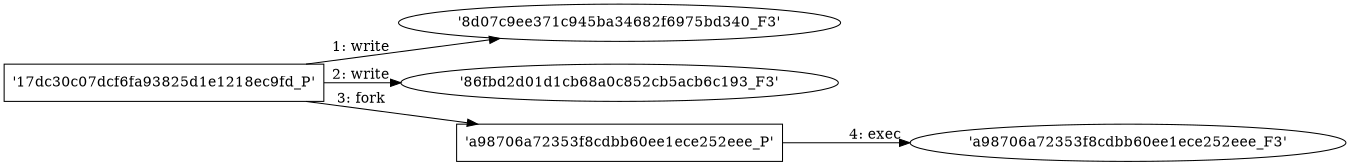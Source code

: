 digraph "D:\Learning\Paper\apt\基于CTI的攻击预警\Dataset\攻击图\ASGfromALLCTI\Vulnerability Spotlight PHP deserialize vulnerability in CloudLinux Imunity360 could lead to arbitrary code execution.dot" {
rankdir="LR"
size="9"
fixedsize="false"
splines="true"
nodesep=0.3
ranksep=0
fontsize=10
overlap="scalexy"
engine= "neato"
	"'8d07c9ee371c945ba34682f6975bd340_F3'" [node_type=file shape=ellipse]
	"'17dc30c07dcf6fa93825d1e1218ec9fd_P'" [node_type=Process shape=box]
	"'17dc30c07dcf6fa93825d1e1218ec9fd_P'" -> "'8d07c9ee371c945ba34682f6975bd340_F3'" [label="1: write"]
	"'86fbd2d01d1cb68a0c852cb5acb6c193_F3'" [node_type=file shape=ellipse]
	"'17dc30c07dcf6fa93825d1e1218ec9fd_P'" [node_type=Process shape=box]
	"'17dc30c07dcf6fa93825d1e1218ec9fd_P'" -> "'86fbd2d01d1cb68a0c852cb5acb6c193_F3'" [label="2: write"]
	"'17dc30c07dcf6fa93825d1e1218ec9fd_P'" [node_type=Process shape=box]
	"'a98706a72353f8cdbb60ee1ece252eee_P'" [node_type=Process shape=box]
	"'17dc30c07dcf6fa93825d1e1218ec9fd_P'" -> "'a98706a72353f8cdbb60ee1ece252eee_P'" [label="3: fork"]
	"'a98706a72353f8cdbb60ee1ece252eee_P'" [node_type=Process shape=box]
	"'a98706a72353f8cdbb60ee1ece252eee_F3'" [node_type=File shape=ellipse]
	"'a98706a72353f8cdbb60ee1ece252eee_P'" -> "'a98706a72353f8cdbb60ee1ece252eee_F3'" [label="4: exec"]
}
